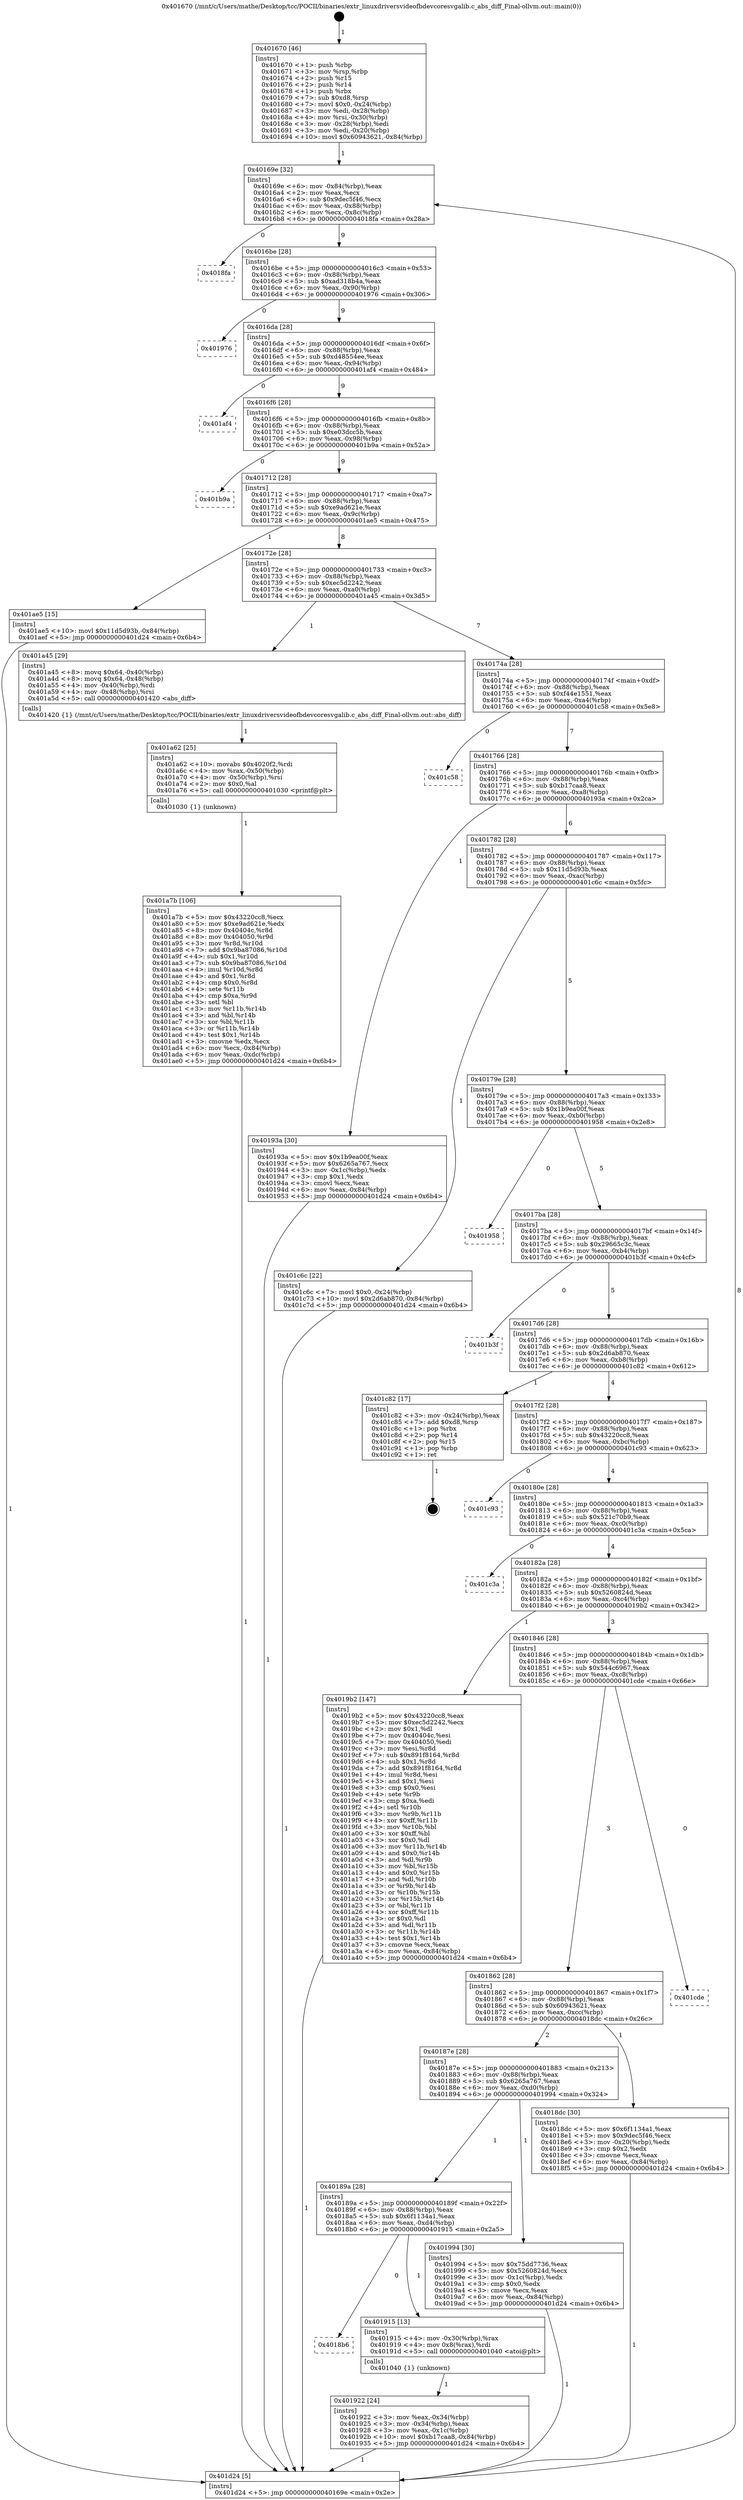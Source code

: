 digraph "0x401670" {
  label = "0x401670 (/mnt/c/Users/mathe/Desktop/tcc/POCII/binaries/extr_linuxdriversvideofbdevcoresvgalib.c_abs_diff_Final-ollvm.out::main(0))"
  labelloc = "t"
  node[shape=record]

  Entry [label="",width=0.3,height=0.3,shape=circle,fillcolor=black,style=filled]
  "0x40169e" [label="{
     0x40169e [32]\l
     | [instrs]\l
     &nbsp;&nbsp;0x40169e \<+6\>: mov -0x84(%rbp),%eax\l
     &nbsp;&nbsp;0x4016a4 \<+2\>: mov %eax,%ecx\l
     &nbsp;&nbsp;0x4016a6 \<+6\>: sub $0x9dec5f46,%ecx\l
     &nbsp;&nbsp;0x4016ac \<+6\>: mov %eax,-0x88(%rbp)\l
     &nbsp;&nbsp;0x4016b2 \<+6\>: mov %ecx,-0x8c(%rbp)\l
     &nbsp;&nbsp;0x4016b8 \<+6\>: je 00000000004018fa \<main+0x28a\>\l
  }"]
  "0x4018fa" [label="{
     0x4018fa\l
  }", style=dashed]
  "0x4016be" [label="{
     0x4016be [28]\l
     | [instrs]\l
     &nbsp;&nbsp;0x4016be \<+5\>: jmp 00000000004016c3 \<main+0x53\>\l
     &nbsp;&nbsp;0x4016c3 \<+6\>: mov -0x88(%rbp),%eax\l
     &nbsp;&nbsp;0x4016c9 \<+5\>: sub $0xad318b4a,%eax\l
     &nbsp;&nbsp;0x4016ce \<+6\>: mov %eax,-0x90(%rbp)\l
     &nbsp;&nbsp;0x4016d4 \<+6\>: je 0000000000401976 \<main+0x306\>\l
  }"]
  Exit [label="",width=0.3,height=0.3,shape=circle,fillcolor=black,style=filled,peripheries=2]
  "0x401976" [label="{
     0x401976\l
  }", style=dashed]
  "0x4016da" [label="{
     0x4016da [28]\l
     | [instrs]\l
     &nbsp;&nbsp;0x4016da \<+5\>: jmp 00000000004016df \<main+0x6f\>\l
     &nbsp;&nbsp;0x4016df \<+6\>: mov -0x88(%rbp),%eax\l
     &nbsp;&nbsp;0x4016e5 \<+5\>: sub $0xd48554ee,%eax\l
     &nbsp;&nbsp;0x4016ea \<+6\>: mov %eax,-0x94(%rbp)\l
     &nbsp;&nbsp;0x4016f0 \<+6\>: je 0000000000401af4 \<main+0x484\>\l
  }"]
  "0x401a7b" [label="{
     0x401a7b [106]\l
     | [instrs]\l
     &nbsp;&nbsp;0x401a7b \<+5\>: mov $0x43220cc8,%ecx\l
     &nbsp;&nbsp;0x401a80 \<+5\>: mov $0xe9ad621e,%edx\l
     &nbsp;&nbsp;0x401a85 \<+8\>: mov 0x40404c,%r8d\l
     &nbsp;&nbsp;0x401a8d \<+8\>: mov 0x404050,%r9d\l
     &nbsp;&nbsp;0x401a95 \<+3\>: mov %r8d,%r10d\l
     &nbsp;&nbsp;0x401a98 \<+7\>: add $0x9ba87086,%r10d\l
     &nbsp;&nbsp;0x401a9f \<+4\>: sub $0x1,%r10d\l
     &nbsp;&nbsp;0x401aa3 \<+7\>: sub $0x9ba87086,%r10d\l
     &nbsp;&nbsp;0x401aaa \<+4\>: imul %r10d,%r8d\l
     &nbsp;&nbsp;0x401aae \<+4\>: and $0x1,%r8d\l
     &nbsp;&nbsp;0x401ab2 \<+4\>: cmp $0x0,%r8d\l
     &nbsp;&nbsp;0x401ab6 \<+4\>: sete %r11b\l
     &nbsp;&nbsp;0x401aba \<+4\>: cmp $0xa,%r9d\l
     &nbsp;&nbsp;0x401abe \<+3\>: setl %bl\l
     &nbsp;&nbsp;0x401ac1 \<+3\>: mov %r11b,%r14b\l
     &nbsp;&nbsp;0x401ac4 \<+3\>: and %bl,%r14b\l
     &nbsp;&nbsp;0x401ac7 \<+3\>: xor %bl,%r11b\l
     &nbsp;&nbsp;0x401aca \<+3\>: or %r11b,%r14b\l
     &nbsp;&nbsp;0x401acd \<+4\>: test $0x1,%r14b\l
     &nbsp;&nbsp;0x401ad1 \<+3\>: cmovne %edx,%ecx\l
     &nbsp;&nbsp;0x401ad4 \<+6\>: mov %ecx,-0x84(%rbp)\l
     &nbsp;&nbsp;0x401ada \<+6\>: mov %eax,-0xdc(%rbp)\l
     &nbsp;&nbsp;0x401ae0 \<+5\>: jmp 0000000000401d24 \<main+0x6b4\>\l
  }"]
  "0x401af4" [label="{
     0x401af4\l
  }", style=dashed]
  "0x4016f6" [label="{
     0x4016f6 [28]\l
     | [instrs]\l
     &nbsp;&nbsp;0x4016f6 \<+5\>: jmp 00000000004016fb \<main+0x8b\>\l
     &nbsp;&nbsp;0x4016fb \<+6\>: mov -0x88(%rbp),%eax\l
     &nbsp;&nbsp;0x401701 \<+5\>: sub $0xe03dcc5b,%eax\l
     &nbsp;&nbsp;0x401706 \<+6\>: mov %eax,-0x98(%rbp)\l
     &nbsp;&nbsp;0x40170c \<+6\>: je 0000000000401b9a \<main+0x52a\>\l
  }"]
  "0x401a62" [label="{
     0x401a62 [25]\l
     | [instrs]\l
     &nbsp;&nbsp;0x401a62 \<+10\>: movabs $0x4020f2,%rdi\l
     &nbsp;&nbsp;0x401a6c \<+4\>: mov %rax,-0x50(%rbp)\l
     &nbsp;&nbsp;0x401a70 \<+4\>: mov -0x50(%rbp),%rsi\l
     &nbsp;&nbsp;0x401a74 \<+2\>: mov $0x0,%al\l
     &nbsp;&nbsp;0x401a76 \<+5\>: call 0000000000401030 \<printf@plt\>\l
     | [calls]\l
     &nbsp;&nbsp;0x401030 \{1\} (unknown)\l
  }"]
  "0x401b9a" [label="{
     0x401b9a\l
  }", style=dashed]
  "0x401712" [label="{
     0x401712 [28]\l
     | [instrs]\l
     &nbsp;&nbsp;0x401712 \<+5\>: jmp 0000000000401717 \<main+0xa7\>\l
     &nbsp;&nbsp;0x401717 \<+6\>: mov -0x88(%rbp),%eax\l
     &nbsp;&nbsp;0x40171d \<+5\>: sub $0xe9ad621e,%eax\l
     &nbsp;&nbsp;0x401722 \<+6\>: mov %eax,-0x9c(%rbp)\l
     &nbsp;&nbsp;0x401728 \<+6\>: je 0000000000401ae5 \<main+0x475\>\l
  }"]
  "0x401922" [label="{
     0x401922 [24]\l
     | [instrs]\l
     &nbsp;&nbsp;0x401922 \<+3\>: mov %eax,-0x34(%rbp)\l
     &nbsp;&nbsp;0x401925 \<+3\>: mov -0x34(%rbp),%eax\l
     &nbsp;&nbsp;0x401928 \<+3\>: mov %eax,-0x1c(%rbp)\l
     &nbsp;&nbsp;0x40192b \<+10\>: movl $0xb17caa8,-0x84(%rbp)\l
     &nbsp;&nbsp;0x401935 \<+5\>: jmp 0000000000401d24 \<main+0x6b4\>\l
  }"]
  "0x401ae5" [label="{
     0x401ae5 [15]\l
     | [instrs]\l
     &nbsp;&nbsp;0x401ae5 \<+10\>: movl $0x11d5d93b,-0x84(%rbp)\l
     &nbsp;&nbsp;0x401aef \<+5\>: jmp 0000000000401d24 \<main+0x6b4\>\l
  }"]
  "0x40172e" [label="{
     0x40172e [28]\l
     | [instrs]\l
     &nbsp;&nbsp;0x40172e \<+5\>: jmp 0000000000401733 \<main+0xc3\>\l
     &nbsp;&nbsp;0x401733 \<+6\>: mov -0x88(%rbp),%eax\l
     &nbsp;&nbsp;0x401739 \<+5\>: sub $0xec5d2242,%eax\l
     &nbsp;&nbsp;0x40173e \<+6\>: mov %eax,-0xa0(%rbp)\l
     &nbsp;&nbsp;0x401744 \<+6\>: je 0000000000401a45 \<main+0x3d5\>\l
  }"]
  "0x4018b6" [label="{
     0x4018b6\l
  }", style=dashed]
  "0x401a45" [label="{
     0x401a45 [29]\l
     | [instrs]\l
     &nbsp;&nbsp;0x401a45 \<+8\>: movq $0x64,-0x40(%rbp)\l
     &nbsp;&nbsp;0x401a4d \<+8\>: movq $0x64,-0x48(%rbp)\l
     &nbsp;&nbsp;0x401a55 \<+4\>: mov -0x40(%rbp),%rdi\l
     &nbsp;&nbsp;0x401a59 \<+4\>: mov -0x48(%rbp),%rsi\l
     &nbsp;&nbsp;0x401a5d \<+5\>: call 0000000000401420 \<abs_diff\>\l
     | [calls]\l
     &nbsp;&nbsp;0x401420 \{1\} (/mnt/c/Users/mathe/Desktop/tcc/POCII/binaries/extr_linuxdriversvideofbdevcoresvgalib.c_abs_diff_Final-ollvm.out::abs_diff)\l
  }"]
  "0x40174a" [label="{
     0x40174a [28]\l
     | [instrs]\l
     &nbsp;&nbsp;0x40174a \<+5\>: jmp 000000000040174f \<main+0xdf\>\l
     &nbsp;&nbsp;0x40174f \<+6\>: mov -0x88(%rbp),%eax\l
     &nbsp;&nbsp;0x401755 \<+5\>: sub $0xf44e1551,%eax\l
     &nbsp;&nbsp;0x40175a \<+6\>: mov %eax,-0xa4(%rbp)\l
     &nbsp;&nbsp;0x401760 \<+6\>: je 0000000000401c58 \<main+0x5e8\>\l
  }"]
  "0x401915" [label="{
     0x401915 [13]\l
     | [instrs]\l
     &nbsp;&nbsp;0x401915 \<+4\>: mov -0x30(%rbp),%rax\l
     &nbsp;&nbsp;0x401919 \<+4\>: mov 0x8(%rax),%rdi\l
     &nbsp;&nbsp;0x40191d \<+5\>: call 0000000000401040 \<atoi@plt\>\l
     | [calls]\l
     &nbsp;&nbsp;0x401040 \{1\} (unknown)\l
  }"]
  "0x401c58" [label="{
     0x401c58\l
  }", style=dashed]
  "0x401766" [label="{
     0x401766 [28]\l
     | [instrs]\l
     &nbsp;&nbsp;0x401766 \<+5\>: jmp 000000000040176b \<main+0xfb\>\l
     &nbsp;&nbsp;0x40176b \<+6\>: mov -0x88(%rbp),%eax\l
     &nbsp;&nbsp;0x401771 \<+5\>: sub $0xb17caa8,%eax\l
     &nbsp;&nbsp;0x401776 \<+6\>: mov %eax,-0xa8(%rbp)\l
     &nbsp;&nbsp;0x40177c \<+6\>: je 000000000040193a \<main+0x2ca\>\l
  }"]
  "0x40189a" [label="{
     0x40189a [28]\l
     | [instrs]\l
     &nbsp;&nbsp;0x40189a \<+5\>: jmp 000000000040189f \<main+0x22f\>\l
     &nbsp;&nbsp;0x40189f \<+6\>: mov -0x88(%rbp),%eax\l
     &nbsp;&nbsp;0x4018a5 \<+5\>: sub $0x6f1134a1,%eax\l
     &nbsp;&nbsp;0x4018aa \<+6\>: mov %eax,-0xd4(%rbp)\l
     &nbsp;&nbsp;0x4018b0 \<+6\>: je 0000000000401915 \<main+0x2a5\>\l
  }"]
  "0x40193a" [label="{
     0x40193a [30]\l
     | [instrs]\l
     &nbsp;&nbsp;0x40193a \<+5\>: mov $0x1b9ea00f,%eax\l
     &nbsp;&nbsp;0x40193f \<+5\>: mov $0x6265a767,%ecx\l
     &nbsp;&nbsp;0x401944 \<+3\>: mov -0x1c(%rbp),%edx\l
     &nbsp;&nbsp;0x401947 \<+3\>: cmp $0x1,%edx\l
     &nbsp;&nbsp;0x40194a \<+3\>: cmovl %ecx,%eax\l
     &nbsp;&nbsp;0x40194d \<+6\>: mov %eax,-0x84(%rbp)\l
     &nbsp;&nbsp;0x401953 \<+5\>: jmp 0000000000401d24 \<main+0x6b4\>\l
  }"]
  "0x401782" [label="{
     0x401782 [28]\l
     | [instrs]\l
     &nbsp;&nbsp;0x401782 \<+5\>: jmp 0000000000401787 \<main+0x117\>\l
     &nbsp;&nbsp;0x401787 \<+6\>: mov -0x88(%rbp),%eax\l
     &nbsp;&nbsp;0x40178d \<+5\>: sub $0x11d5d93b,%eax\l
     &nbsp;&nbsp;0x401792 \<+6\>: mov %eax,-0xac(%rbp)\l
     &nbsp;&nbsp;0x401798 \<+6\>: je 0000000000401c6c \<main+0x5fc\>\l
  }"]
  "0x401994" [label="{
     0x401994 [30]\l
     | [instrs]\l
     &nbsp;&nbsp;0x401994 \<+5\>: mov $0x75dd7736,%eax\l
     &nbsp;&nbsp;0x401999 \<+5\>: mov $0x5260824d,%ecx\l
     &nbsp;&nbsp;0x40199e \<+3\>: mov -0x1c(%rbp),%edx\l
     &nbsp;&nbsp;0x4019a1 \<+3\>: cmp $0x0,%edx\l
     &nbsp;&nbsp;0x4019a4 \<+3\>: cmove %ecx,%eax\l
     &nbsp;&nbsp;0x4019a7 \<+6\>: mov %eax,-0x84(%rbp)\l
     &nbsp;&nbsp;0x4019ad \<+5\>: jmp 0000000000401d24 \<main+0x6b4\>\l
  }"]
  "0x401c6c" [label="{
     0x401c6c [22]\l
     | [instrs]\l
     &nbsp;&nbsp;0x401c6c \<+7\>: movl $0x0,-0x24(%rbp)\l
     &nbsp;&nbsp;0x401c73 \<+10\>: movl $0x2d6ab870,-0x84(%rbp)\l
     &nbsp;&nbsp;0x401c7d \<+5\>: jmp 0000000000401d24 \<main+0x6b4\>\l
  }"]
  "0x40179e" [label="{
     0x40179e [28]\l
     | [instrs]\l
     &nbsp;&nbsp;0x40179e \<+5\>: jmp 00000000004017a3 \<main+0x133\>\l
     &nbsp;&nbsp;0x4017a3 \<+6\>: mov -0x88(%rbp),%eax\l
     &nbsp;&nbsp;0x4017a9 \<+5\>: sub $0x1b9ea00f,%eax\l
     &nbsp;&nbsp;0x4017ae \<+6\>: mov %eax,-0xb0(%rbp)\l
     &nbsp;&nbsp;0x4017b4 \<+6\>: je 0000000000401958 \<main+0x2e8\>\l
  }"]
  "0x401670" [label="{
     0x401670 [46]\l
     | [instrs]\l
     &nbsp;&nbsp;0x401670 \<+1\>: push %rbp\l
     &nbsp;&nbsp;0x401671 \<+3\>: mov %rsp,%rbp\l
     &nbsp;&nbsp;0x401674 \<+2\>: push %r15\l
     &nbsp;&nbsp;0x401676 \<+2\>: push %r14\l
     &nbsp;&nbsp;0x401678 \<+1\>: push %rbx\l
     &nbsp;&nbsp;0x401679 \<+7\>: sub $0xd8,%rsp\l
     &nbsp;&nbsp;0x401680 \<+7\>: movl $0x0,-0x24(%rbp)\l
     &nbsp;&nbsp;0x401687 \<+3\>: mov %edi,-0x28(%rbp)\l
     &nbsp;&nbsp;0x40168a \<+4\>: mov %rsi,-0x30(%rbp)\l
     &nbsp;&nbsp;0x40168e \<+3\>: mov -0x28(%rbp),%edi\l
     &nbsp;&nbsp;0x401691 \<+3\>: mov %edi,-0x20(%rbp)\l
     &nbsp;&nbsp;0x401694 \<+10\>: movl $0x60943621,-0x84(%rbp)\l
  }"]
  "0x401958" [label="{
     0x401958\l
  }", style=dashed]
  "0x4017ba" [label="{
     0x4017ba [28]\l
     | [instrs]\l
     &nbsp;&nbsp;0x4017ba \<+5\>: jmp 00000000004017bf \<main+0x14f\>\l
     &nbsp;&nbsp;0x4017bf \<+6\>: mov -0x88(%rbp),%eax\l
     &nbsp;&nbsp;0x4017c5 \<+5\>: sub $0x29665c3c,%eax\l
     &nbsp;&nbsp;0x4017ca \<+6\>: mov %eax,-0xb4(%rbp)\l
     &nbsp;&nbsp;0x4017d0 \<+6\>: je 0000000000401b3f \<main+0x4cf\>\l
  }"]
  "0x401d24" [label="{
     0x401d24 [5]\l
     | [instrs]\l
     &nbsp;&nbsp;0x401d24 \<+5\>: jmp 000000000040169e \<main+0x2e\>\l
  }"]
  "0x401b3f" [label="{
     0x401b3f\l
  }", style=dashed]
  "0x4017d6" [label="{
     0x4017d6 [28]\l
     | [instrs]\l
     &nbsp;&nbsp;0x4017d6 \<+5\>: jmp 00000000004017db \<main+0x16b\>\l
     &nbsp;&nbsp;0x4017db \<+6\>: mov -0x88(%rbp),%eax\l
     &nbsp;&nbsp;0x4017e1 \<+5\>: sub $0x2d6ab870,%eax\l
     &nbsp;&nbsp;0x4017e6 \<+6\>: mov %eax,-0xb8(%rbp)\l
     &nbsp;&nbsp;0x4017ec \<+6\>: je 0000000000401c82 \<main+0x612\>\l
  }"]
  "0x40187e" [label="{
     0x40187e [28]\l
     | [instrs]\l
     &nbsp;&nbsp;0x40187e \<+5\>: jmp 0000000000401883 \<main+0x213\>\l
     &nbsp;&nbsp;0x401883 \<+6\>: mov -0x88(%rbp),%eax\l
     &nbsp;&nbsp;0x401889 \<+5\>: sub $0x6265a767,%eax\l
     &nbsp;&nbsp;0x40188e \<+6\>: mov %eax,-0xd0(%rbp)\l
     &nbsp;&nbsp;0x401894 \<+6\>: je 0000000000401994 \<main+0x324\>\l
  }"]
  "0x401c82" [label="{
     0x401c82 [17]\l
     | [instrs]\l
     &nbsp;&nbsp;0x401c82 \<+3\>: mov -0x24(%rbp),%eax\l
     &nbsp;&nbsp;0x401c85 \<+7\>: add $0xd8,%rsp\l
     &nbsp;&nbsp;0x401c8c \<+1\>: pop %rbx\l
     &nbsp;&nbsp;0x401c8d \<+2\>: pop %r14\l
     &nbsp;&nbsp;0x401c8f \<+2\>: pop %r15\l
     &nbsp;&nbsp;0x401c91 \<+1\>: pop %rbp\l
     &nbsp;&nbsp;0x401c92 \<+1\>: ret\l
  }"]
  "0x4017f2" [label="{
     0x4017f2 [28]\l
     | [instrs]\l
     &nbsp;&nbsp;0x4017f2 \<+5\>: jmp 00000000004017f7 \<main+0x187\>\l
     &nbsp;&nbsp;0x4017f7 \<+6\>: mov -0x88(%rbp),%eax\l
     &nbsp;&nbsp;0x4017fd \<+5\>: sub $0x43220cc8,%eax\l
     &nbsp;&nbsp;0x401802 \<+6\>: mov %eax,-0xbc(%rbp)\l
     &nbsp;&nbsp;0x401808 \<+6\>: je 0000000000401c93 \<main+0x623\>\l
  }"]
  "0x4018dc" [label="{
     0x4018dc [30]\l
     | [instrs]\l
     &nbsp;&nbsp;0x4018dc \<+5\>: mov $0x6f1134a1,%eax\l
     &nbsp;&nbsp;0x4018e1 \<+5\>: mov $0x9dec5f46,%ecx\l
     &nbsp;&nbsp;0x4018e6 \<+3\>: mov -0x20(%rbp),%edx\l
     &nbsp;&nbsp;0x4018e9 \<+3\>: cmp $0x2,%edx\l
     &nbsp;&nbsp;0x4018ec \<+3\>: cmovne %ecx,%eax\l
     &nbsp;&nbsp;0x4018ef \<+6\>: mov %eax,-0x84(%rbp)\l
     &nbsp;&nbsp;0x4018f5 \<+5\>: jmp 0000000000401d24 \<main+0x6b4\>\l
  }"]
  "0x401c93" [label="{
     0x401c93\l
  }", style=dashed]
  "0x40180e" [label="{
     0x40180e [28]\l
     | [instrs]\l
     &nbsp;&nbsp;0x40180e \<+5\>: jmp 0000000000401813 \<main+0x1a3\>\l
     &nbsp;&nbsp;0x401813 \<+6\>: mov -0x88(%rbp),%eax\l
     &nbsp;&nbsp;0x401819 \<+5\>: sub $0x521c70b9,%eax\l
     &nbsp;&nbsp;0x40181e \<+6\>: mov %eax,-0xc0(%rbp)\l
     &nbsp;&nbsp;0x401824 \<+6\>: je 0000000000401c3a \<main+0x5ca\>\l
  }"]
  "0x401862" [label="{
     0x401862 [28]\l
     | [instrs]\l
     &nbsp;&nbsp;0x401862 \<+5\>: jmp 0000000000401867 \<main+0x1f7\>\l
     &nbsp;&nbsp;0x401867 \<+6\>: mov -0x88(%rbp),%eax\l
     &nbsp;&nbsp;0x40186d \<+5\>: sub $0x60943621,%eax\l
     &nbsp;&nbsp;0x401872 \<+6\>: mov %eax,-0xcc(%rbp)\l
     &nbsp;&nbsp;0x401878 \<+6\>: je 00000000004018dc \<main+0x26c\>\l
  }"]
  "0x401c3a" [label="{
     0x401c3a\l
  }", style=dashed]
  "0x40182a" [label="{
     0x40182a [28]\l
     | [instrs]\l
     &nbsp;&nbsp;0x40182a \<+5\>: jmp 000000000040182f \<main+0x1bf\>\l
     &nbsp;&nbsp;0x40182f \<+6\>: mov -0x88(%rbp),%eax\l
     &nbsp;&nbsp;0x401835 \<+5\>: sub $0x5260824d,%eax\l
     &nbsp;&nbsp;0x40183a \<+6\>: mov %eax,-0xc4(%rbp)\l
     &nbsp;&nbsp;0x401840 \<+6\>: je 00000000004019b2 \<main+0x342\>\l
  }"]
  "0x401cde" [label="{
     0x401cde\l
  }", style=dashed]
  "0x4019b2" [label="{
     0x4019b2 [147]\l
     | [instrs]\l
     &nbsp;&nbsp;0x4019b2 \<+5\>: mov $0x43220cc8,%eax\l
     &nbsp;&nbsp;0x4019b7 \<+5\>: mov $0xec5d2242,%ecx\l
     &nbsp;&nbsp;0x4019bc \<+2\>: mov $0x1,%dl\l
     &nbsp;&nbsp;0x4019be \<+7\>: mov 0x40404c,%esi\l
     &nbsp;&nbsp;0x4019c5 \<+7\>: mov 0x404050,%edi\l
     &nbsp;&nbsp;0x4019cc \<+3\>: mov %esi,%r8d\l
     &nbsp;&nbsp;0x4019cf \<+7\>: sub $0x891f8164,%r8d\l
     &nbsp;&nbsp;0x4019d6 \<+4\>: sub $0x1,%r8d\l
     &nbsp;&nbsp;0x4019da \<+7\>: add $0x891f8164,%r8d\l
     &nbsp;&nbsp;0x4019e1 \<+4\>: imul %r8d,%esi\l
     &nbsp;&nbsp;0x4019e5 \<+3\>: and $0x1,%esi\l
     &nbsp;&nbsp;0x4019e8 \<+3\>: cmp $0x0,%esi\l
     &nbsp;&nbsp;0x4019eb \<+4\>: sete %r9b\l
     &nbsp;&nbsp;0x4019ef \<+3\>: cmp $0xa,%edi\l
     &nbsp;&nbsp;0x4019f2 \<+4\>: setl %r10b\l
     &nbsp;&nbsp;0x4019f6 \<+3\>: mov %r9b,%r11b\l
     &nbsp;&nbsp;0x4019f9 \<+4\>: xor $0xff,%r11b\l
     &nbsp;&nbsp;0x4019fd \<+3\>: mov %r10b,%bl\l
     &nbsp;&nbsp;0x401a00 \<+3\>: xor $0xff,%bl\l
     &nbsp;&nbsp;0x401a03 \<+3\>: xor $0x0,%dl\l
     &nbsp;&nbsp;0x401a06 \<+3\>: mov %r11b,%r14b\l
     &nbsp;&nbsp;0x401a09 \<+4\>: and $0x0,%r14b\l
     &nbsp;&nbsp;0x401a0d \<+3\>: and %dl,%r9b\l
     &nbsp;&nbsp;0x401a10 \<+3\>: mov %bl,%r15b\l
     &nbsp;&nbsp;0x401a13 \<+4\>: and $0x0,%r15b\l
     &nbsp;&nbsp;0x401a17 \<+3\>: and %dl,%r10b\l
     &nbsp;&nbsp;0x401a1a \<+3\>: or %r9b,%r14b\l
     &nbsp;&nbsp;0x401a1d \<+3\>: or %r10b,%r15b\l
     &nbsp;&nbsp;0x401a20 \<+3\>: xor %r15b,%r14b\l
     &nbsp;&nbsp;0x401a23 \<+3\>: or %bl,%r11b\l
     &nbsp;&nbsp;0x401a26 \<+4\>: xor $0xff,%r11b\l
     &nbsp;&nbsp;0x401a2a \<+3\>: or $0x0,%dl\l
     &nbsp;&nbsp;0x401a2d \<+3\>: and %dl,%r11b\l
     &nbsp;&nbsp;0x401a30 \<+3\>: or %r11b,%r14b\l
     &nbsp;&nbsp;0x401a33 \<+4\>: test $0x1,%r14b\l
     &nbsp;&nbsp;0x401a37 \<+3\>: cmovne %ecx,%eax\l
     &nbsp;&nbsp;0x401a3a \<+6\>: mov %eax,-0x84(%rbp)\l
     &nbsp;&nbsp;0x401a40 \<+5\>: jmp 0000000000401d24 \<main+0x6b4\>\l
  }"]
  "0x401846" [label="{
     0x401846 [28]\l
     | [instrs]\l
     &nbsp;&nbsp;0x401846 \<+5\>: jmp 000000000040184b \<main+0x1db\>\l
     &nbsp;&nbsp;0x40184b \<+6\>: mov -0x88(%rbp),%eax\l
     &nbsp;&nbsp;0x401851 \<+5\>: sub $0x544c6967,%eax\l
     &nbsp;&nbsp;0x401856 \<+6\>: mov %eax,-0xc8(%rbp)\l
     &nbsp;&nbsp;0x40185c \<+6\>: je 0000000000401cde \<main+0x66e\>\l
  }"]
  Entry -> "0x401670" [label=" 1"]
  "0x40169e" -> "0x4018fa" [label=" 0"]
  "0x40169e" -> "0x4016be" [label=" 9"]
  "0x401c82" -> Exit [label=" 1"]
  "0x4016be" -> "0x401976" [label=" 0"]
  "0x4016be" -> "0x4016da" [label=" 9"]
  "0x401c6c" -> "0x401d24" [label=" 1"]
  "0x4016da" -> "0x401af4" [label=" 0"]
  "0x4016da" -> "0x4016f6" [label=" 9"]
  "0x401ae5" -> "0x401d24" [label=" 1"]
  "0x4016f6" -> "0x401b9a" [label=" 0"]
  "0x4016f6" -> "0x401712" [label=" 9"]
  "0x401a7b" -> "0x401d24" [label=" 1"]
  "0x401712" -> "0x401ae5" [label=" 1"]
  "0x401712" -> "0x40172e" [label=" 8"]
  "0x401a62" -> "0x401a7b" [label=" 1"]
  "0x40172e" -> "0x401a45" [label=" 1"]
  "0x40172e" -> "0x40174a" [label=" 7"]
  "0x401a45" -> "0x401a62" [label=" 1"]
  "0x40174a" -> "0x401c58" [label=" 0"]
  "0x40174a" -> "0x401766" [label=" 7"]
  "0x4019b2" -> "0x401d24" [label=" 1"]
  "0x401766" -> "0x40193a" [label=" 1"]
  "0x401766" -> "0x401782" [label=" 6"]
  "0x40193a" -> "0x401d24" [label=" 1"]
  "0x401782" -> "0x401c6c" [label=" 1"]
  "0x401782" -> "0x40179e" [label=" 5"]
  "0x401922" -> "0x401d24" [label=" 1"]
  "0x40179e" -> "0x401958" [label=" 0"]
  "0x40179e" -> "0x4017ba" [label=" 5"]
  "0x40189a" -> "0x4018b6" [label=" 0"]
  "0x4017ba" -> "0x401b3f" [label=" 0"]
  "0x4017ba" -> "0x4017d6" [label=" 5"]
  "0x40189a" -> "0x401915" [label=" 1"]
  "0x4017d6" -> "0x401c82" [label=" 1"]
  "0x4017d6" -> "0x4017f2" [label=" 4"]
  "0x401994" -> "0x401d24" [label=" 1"]
  "0x4017f2" -> "0x401c93" [label=" 0"]
  "0x4017f2" -> "0x40180e" [label=" 4"]
  "0x40187e" -> "0x40189a" [label=" 1"]
  "0x40180e" -> "0x401c3a" [label=" 0"]
  "0x40180e" -> "0x40182a" [label=" 4"]
  "0x401915" -> "0x401922" [label=" 1"]
  "0x40182a" -> "0x4019b2" [label=" 1"]
  "0x40182a" -> "0x401846" [label=" 3"]
  "0x401d24" -> "0x40169e" [label=" 8"]
  "0x401846" -> "0x401cde" [label=" 0"]
  "0x401846" -> "0x401862" [label=" 3"]
  "0x40187e" -> "0x401994" [label=" 1"]
  "0x401862" -> "0x4018dc" [label=" 1"]
  "0x401862" -> "0x40187e" [label=" 2"]
  "0x4018dc" -> "0x401d24" [label=" 1"]
  "0x401670" -> "0x40169e" [label=" 1"]
}
